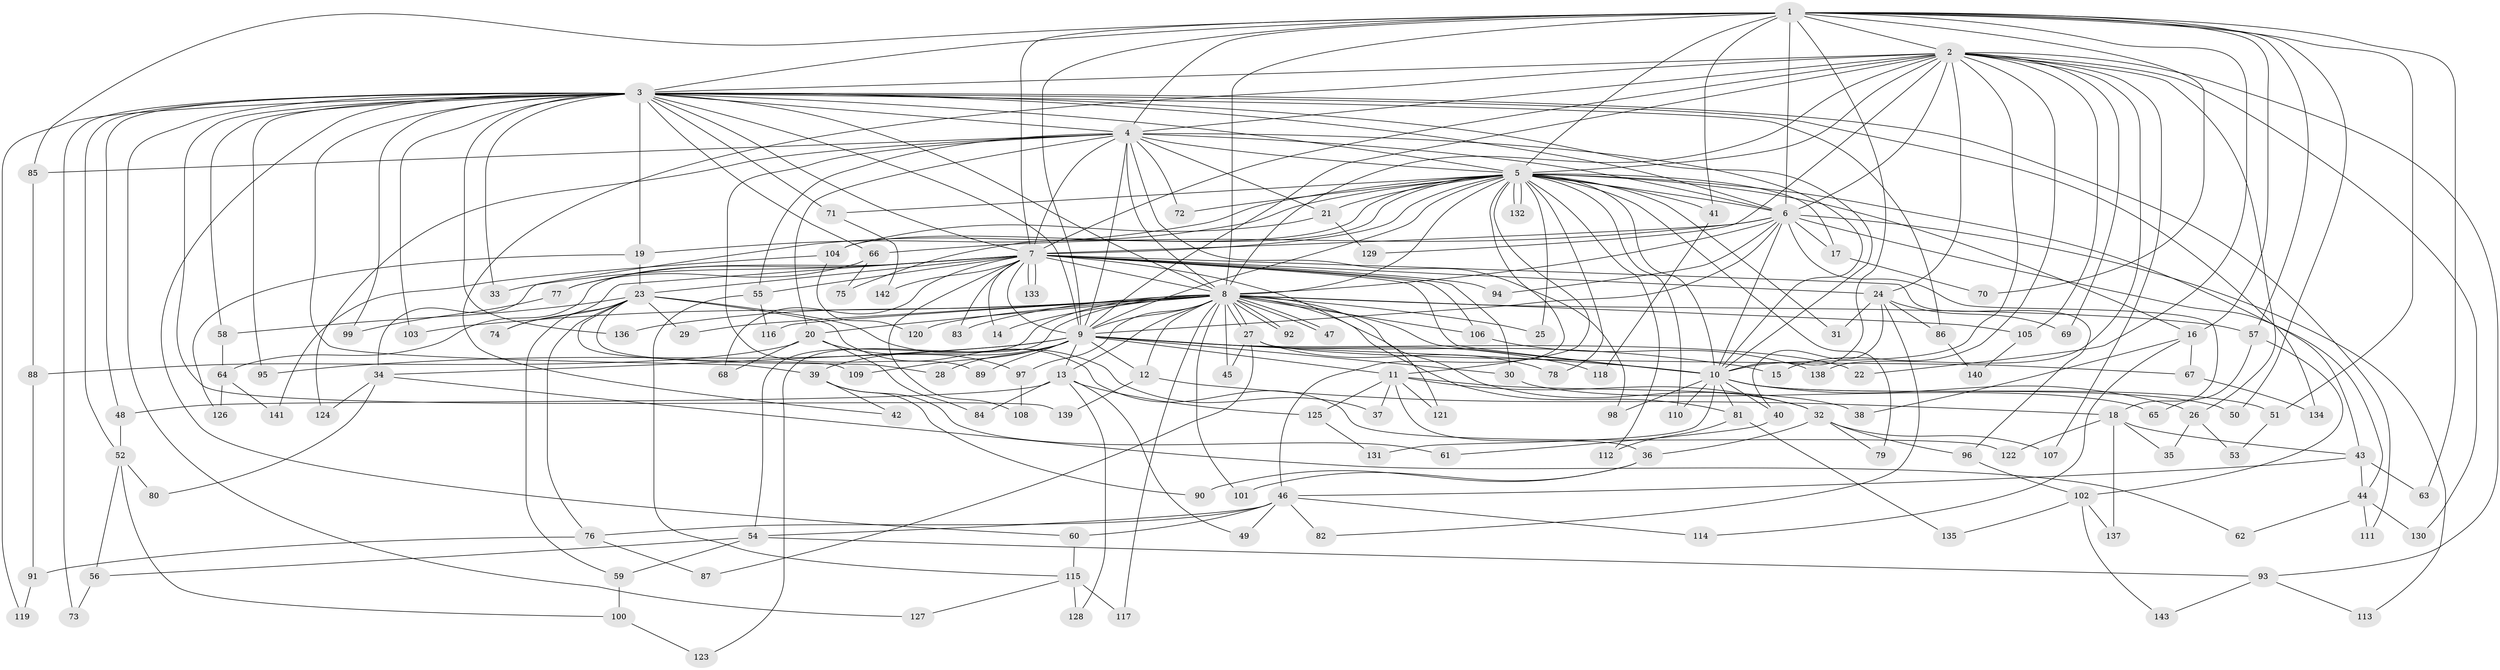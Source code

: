 // coarse degree distribution, {16: 0.028169014084507043, 31: 0.014084507042253521, 35: 0.014084507042253521, 12: 0.028169014084507043, 25: 0.014084507042253521, 21: 0.014084507042253521, 6: 0.04225352112676056, 4: 0.1267605633802817, 2: 0.4084507042253521, 5: 0.07042253521126761, 3: 0.18309859154929578, 10: 0.028169014084507043, 1: 0.028169014084507043}
// Generated by graph-tools (version 1.1) at 2025/17/03/04/25 18:17:41]
// undirected, 143 vertices, 311 edges
graph export_dot {
graph [start="1"]
  node [color=gray90,style=filled];
  1;
  2;
  3;
  4;
  5;
  6;
  7;
  8;
  9;
  10;
  11;
  12;
  13;
  14;
  15;
  16;
  17;
  18;
  19;
  20;
  21;
  22;
  23;
  24;
  25;
  26;
  27;
  28;
  29;
  30;
  31;
  32;
  33;
  34;
  35;
  36;
  37;
  38;
  39;
  40;
  41;
  42;
  43;
  44;
  45;
  46;
  47;
  48;
  49;
  50;
  51;
  52;
  53;
  54;
  55;
  56;
  57;
  58;
  59;
  60;
  61;
  62;
  63;
  64;
  65;
  66;
  67;
  68;
  69;
  70;
  71;
  72;
  73;
  74;
  75;
  76;
  77;
  78;
  79;
  80;
  81;
  82;
  83;
  84;
  85;
  86;
  87;
  88;
  89;
  90;
  91;
  92;
  93;
  94;
  95;
  96;
  97;
  98;
  99;
  100;
  101;
  102;
  103;
  104;
  105;
  106;
  107;
  108;
  109;
  110;
  111;
  112;
  113;
  114;
  115;
  116;
  117;
  118;
  119;
  120;
  121;
  122;
  123;
  124;
  125;
  126;
  127;
  128;
  129;
  130;
  131;
  132;
  133;
  134;
  135;
  136;
  137;
  138;
  139;
  140;
  141;
  142;
  143;
  1 -- 2;
  1 -- 3;
  1 -- 4;
  1 -- 5;
  1 -- 6;
  1 -- 7;
  1 -- 8;
  1 -- 9;
  1 -- 10;
  1 -- 16;
  1 -- 22;
  1 -- 41;
  1 -- 50;
  1 -- 51;
  1 -- 57;
  1 -- 63;
  1 -- 70;
  1 -- 85;
  2 -- 3;
  2 -- 4;
  2 -- 5;
  2 -- 6;
  2 -- 7;
  2 -- 8;
  2 -- 9;
  2 -- 10;
  2 -- 15;
  2 -- 24;
  2 -- 26;
  2 -- 42;
  2 -- 69;
  2 -- 93;
  2 -- 105;
  2 -- 107;
  2 -- 129;
  2 -- 130;
  2 -- 138;
  3 -- 4;
  3 -- 5;
  3 -- 6;
  3 -- 7;
  3 -- 8;
  3 -- 9;
  3 -- 10;
  3 -- 19;
  3 -- 33;
  3 -- 39;
  3 -- 48;
  3 -- 52;
  3 -- 58;
  3 -- 60;
  3 -- 66;
  3 -- 71;
  3 -- 73;
  3 -- 86;
  3 -- 95;
  3 -- 99;
  3 -- 103;
  3 -- 111;
  3 -- 119;
  3 -- 127;
  3 -- 134;
  3 -- 136;
  3 -- 139;
  4 -- 5;
  4 -- 6;
  4 -- 7;
  4 -- 8;
  4 -- 9;
  4 -- 10;
  4 -- 20;
  4 -- 21;
  4 -- 55;
  4 -- 72;
  4 -- 85;
  4 -- 89;
  4 -- 98;
  4 -- 124;
  5 -- 6;
  5 -- 7;
  5 -- 8;
  5 -- 9;
  5 -- 10;
  5 -- 11;
  5 -- 16;
  5 -- 17;
  5 -- 19;
  5 -- 21;
  5 -- 25;
  5 -- 31;
  5 -- 34;
  5 -- 41;
  5 -- 43;
  5 -- 46;
  5 -- 71;
  5 -- 72;
  5 -- 75;
  5 -- 78;
  5 -- 79;
  5 -- 104;
  5 -- 110;
  5 -- 112;
  5 -- 132;
  5 -- 132;
  6 -- 7;
  6 -- 8;
  6 -- 9;
  6 -- 10;
  6 -- 17;
  6 -- 18;
  6 -- 44;
  6 -- 66;
  6 -- 94;
  6 -- 113;
  7 -- 8;
  7 -- 9;
  7 -- 10;
  7 -- 14;
  7 -- 23;
  7 -- 24;
  7 -- 30;
  7 -- 33;
  7 -- 55;
  7 -- 64;
  7 -- 68;
  7 -- 74;
  7 -- 77;
  7 -- 83;
  7 -- 94;
  7 -- 96;
  7 -- 106;
  7 -- 108;
  7 -- 121;
  7 -- 133;
  7 -- 133;
  7 -- 142;
  8 -- 9;
  8 -- 10;
  8 -- 12;
  8 -- 13;
  8 -- 14;
  8 -- 20;
  8 -- 25;
  8 -- 27;
  8 -- 27;
  8 -- 29;
  8 -- 32;
  8 -- 45;
  8 -- 47;
  8 -- 47;
  8 -- 54;
  8 -- 57;
  8 -- 81;
  8 -- 83;
  8 -- 92;
  8 -- 92;
  8 -- 97;
  8 -- 101;
  8 -- 103;
  8 -- 105;
  8 -- 106;
  8 -- 116;
  8 -- 117;
  8 -- 120;
  8 -- 123;
  8 -- 136;
  9 -- 10;
  9 -- 11;
  9 -- 12;
  9 -- 13;
  9 -- 15;
  9 -- 22;
  9 -- 28;
  9 -- 30;
  9 -- 34;
  9 -- 39;
  9 -- 89;
  9 -- 95;
  9 -- 109;
  9 -- 118;
  10 -- 26;
  10 -- 40;
  10 -- 50;
  10 -- 51;
  10 -- 81;
  10 -- 98;
  10 -- 110;
  10 -- 131;
  11 -- 32;
  11 -- 36;
  11 -- 37;
  11 -- 38;
  11 -- 121;
  11 -- 125;
  12 -- 18;
  12 -- 139;
  13 -- 48;
  13 -- 49;
  13 -- 84;
  13 -- 125;
  13 -- 128;
  16 -- 38;
  16 -- 67;
  16 -- 114;
  17 -- 70;
  18 -- 35;
  18 -- 43;
  18 -- 122;
  18 -- 137;
  19 -- 23;
  19 -- 126;
  20 -- 68;
  20 -- 84;
  20 -- 88;
  20 -- 97;
  21 -- 104;
  21 -- 129;
  23 -- 28;
  23 -- 29;
  23 -- 37;
  23 -- 58;
  23 -- 59;
  23 -- 74;
  23 -- 76;
  23 -- 109;
  23 -- 122;
  24 -- 31;
  24 -- 40;
  24 -- 69;
  24 -- 82;
  24 -- 86;
  26 -- 35;
  26 -- 53;
  27 -- 45;
  27 -- 67;
  27 -- 78;
  27 -- 87;
  30 -- 65;
  32 -- 36;
  32 -- 79;
  32 -- 96;
  32 -- 107;
  34 -- 62;
  34 -- 80;
  34 -- 124;
  36 -- 90;
  36 -- 101;
  39 -- 42;
  39 -- 61;
  39 -- 90;
  40 -- 61;
  41 -- 118;
  43 -- 44;
  43 -- 46;
  43 -- 63;
  44 -- 62;
  44 -- 111;
  44 -- 130;
  46 -- 49;
  46 -- 54;
  46 -- 60;
  46 -- 76;
  46 -- 82;
  46 -- 114;
  48 -- 52;
  51 -- 53;
  52 -- 56;
  52 -- 80;
  52 -- 100;
  54 -- 56;
  54 -- 59;
  54 -- 93;
  55 -- 115;
  55 -- 116;
  56 -- 73;
  57 -- 65;
  57 -- 102;
  58 -- 64;
  59 -- 100;
  60 -- 115;
  64 -- 126;
  64 -- 141;
  66 -- 75;
  66 -- 77;
  67 -- 134;
  71 -- 142;
  76 -- 87;
  76 -- 91;
  77 -- 99;
  81 -- 112;
  81 -- 135;
  85 -- 88;
  86 -- 140;
  88 -- 91;
  91 -- 119;
  93 -- 113;
  93 -- 143;
  96 -- 102;
  97 -- 108;
  100 -- 123;
  102 -- 135;
  102 -- 137;
  102 -- 143;
  104 -- 120;
  104 -- 141;
  105 -- 140;
  106 -- 138;
  115 -- 117;
  115 -- 127;
  115 -- 128;
  125 -- 131;
}
